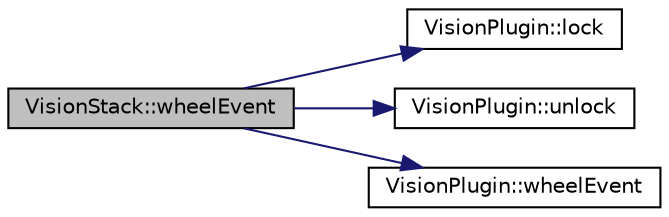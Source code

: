 digraph "VisionStack::wheelEvent"
{
 // INTERACTIVE_SVG=YES
  edge [fontname="Helvetica",fontsize="10",labelfontname="Helvetica",labelfontsize="10"];
  node [fontname="Helvetica",fontsize="10",shape=record];
  rankdir="LR";
  Node1 [label="VisionStack::wheelEvent",height=0.2,width=0.4,color="black", fillcolor="grey75", style="filled", fontcolor="black"];
  Node1 -> Node2 [color="midnightblue",fontsize="10",style="solid",fontname="Helvetica"];
  Node2 [label="VisionPlugin::lock",height=0.2,width=0.4,color="black", fillcolor="white", style="filled",URL="$d8/d1e/class_vision_plugin.html#aa2c1e8154280af786e0a683fc2dacd48"];
  Node1 -> Node3 [color="midnightblue",fontsize="10",style="solid",fontname="Helvetica"];
  Node3 [label="VisionPlugin::unlock",height=0.2,width=0.4,color="black", fillcolor="white", style="filled",URL="$d8/d1e/class_vision_plugin.html#aad346bc1f6d4ea4930df2f07b9eed6d8"];
  Node1 -> Node4 [color="midnightblue",fontsize="10",style="solid",fontname="Helvetica"];
  Node4 [label="VisionPlugin::wheelEvent",height=0.2,width=0.4,color="black", fillcolor="white", style="filled",URL="$d8/d1e/class_vision_plugin.html#a8dfee14a59485a5e97453302656ce5b3"];
}
